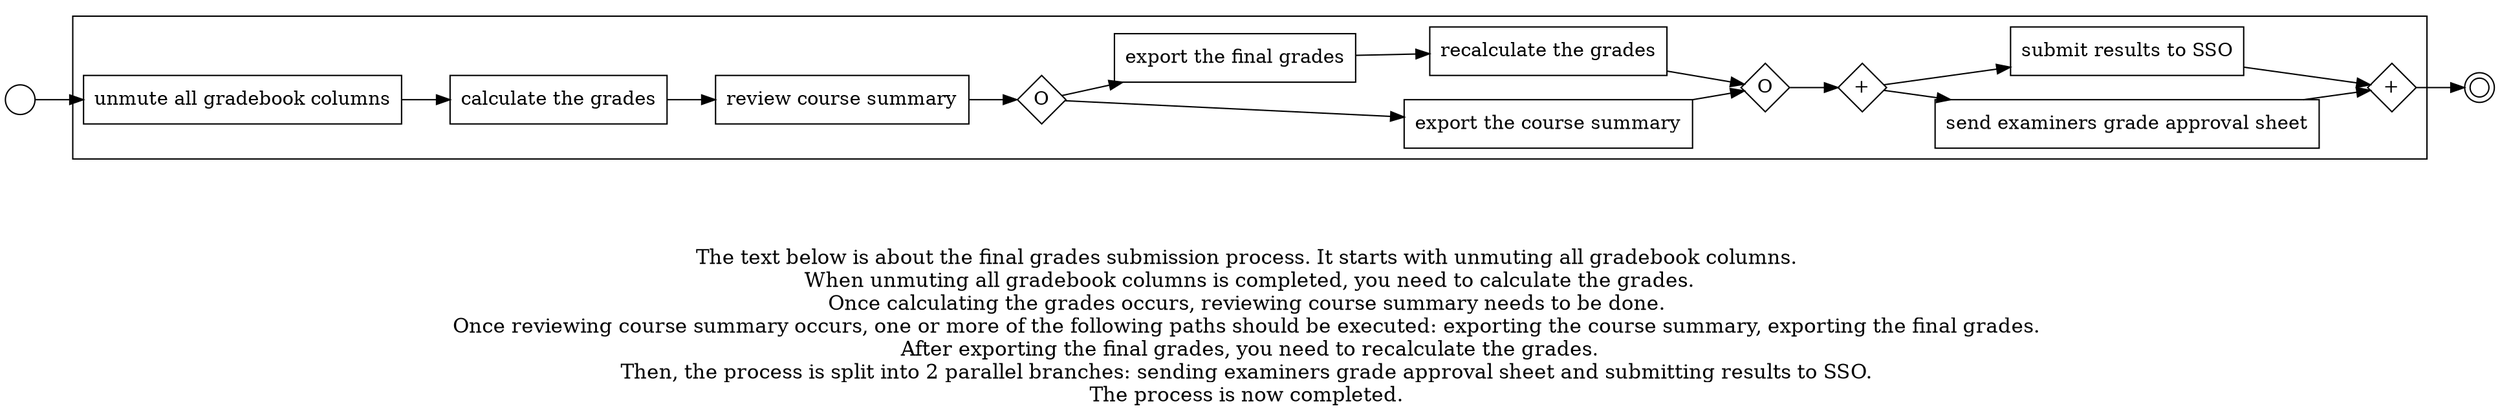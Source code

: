 digraph "final grades submission process_181" {
	graph [rankdir=LR]
	START_NODE [label="" shape=circle width=0.3]
	subgraph CLUSTER_0 {
		"unmute all gradebook columns" [shape=box]
		"calculate the grades" [shape=box]
		"unmute all gradebook columns" -> "calculate the grades"
		"review course summary" [shape=box]
		"calculate the grades" -> "review course summary"
		"OR_SPLIT--4. Re-calculate and get approval_6KK2" [label=O fixedsize=true shape=diamond width=0.5]
		"review course summary" -> "OR_SPLIT--4. Re-calculate and get approval_6KK2"
		"export the course summary" [shape=box]
		"OR_SPLIT--4. Re-calculate and get approval_6KK2" -> "export the course summary"
		"export the final grades" [shape=box]
		"OR_SPLIT--4. Re-calculate and get approval_6KK2" -> "export the final grades"
		"recalculate the grades" [shape=box]
		"export the final grades" -> "recalculate the grades"
		"OR_JOIN--4. Re-calculate and get approval_6KK2" [label=O fixedsize=true shape=diamond width=0.5]
		"export the course summary" -> "OR_JOIN--4. Re-calculate and get approval_6KK2"
		"recalculate the grades" -> "OR_JOIN--4. Re-calculate and get approval_6KK2"
		"AND_SPLIT--5. Submit results to SSO_AIKL" [label="+" fixedsize=true shape=diamond width=0.5]
		"OR_JOIN--4. Re-calculate and get approval_6KK2" -> "AND_SPLIT--5. Submit results to SSO_AIKL"
		"send examiners grade approval sheet" [shape=box]
		"AND_SPLIT--5. Submit results to SSO_AIKL" -> "send examiners grade approval sheet"
		"submit results to SSO" [shape=box]
		"AND_SPLIT--5. Submit results to SSO_AIKL" -> "submit results to SSO"
		"AND_JOIN--5. Submit results to SSO_AIKL" [label="+" fixedsize=true shape=diamond width=0.5]
		"send examiners grade approval sheet" -> "AND_JOIN--5. Submit results to SSO_AIKL"
		"submit results to SSO" -> "AND_JOIN--5. Submit results to SSO_AIKL"
	}
	START_NODE -> "unmute all gradebook columns"
	END_NODE [label="" shape=doublecircle width=0.2]
	"AND_JOIN--5. Submit results to SSO_AIKL" -> END_NODE
	fontsize=15 label="\n\n
The text below is about the final grades submission process. It starts with unmuting all gradebook columns. 
When unmuting all gradebook columns is completed, you need to calculate the grades.
Once calculating the grades occurs, reviewing course summary needs to be done. 
Once reviewing course summary occurs, one or more of the following paths should be executed: exporting the course summary, exporting the final grades. 
After exporting the final grades, you need to recalculate the grades.
Then, the process is split into 2 parallel branches: sending examiners grade approval sheet and submitting results to SSO. 
The process is now completed. 
"
}

